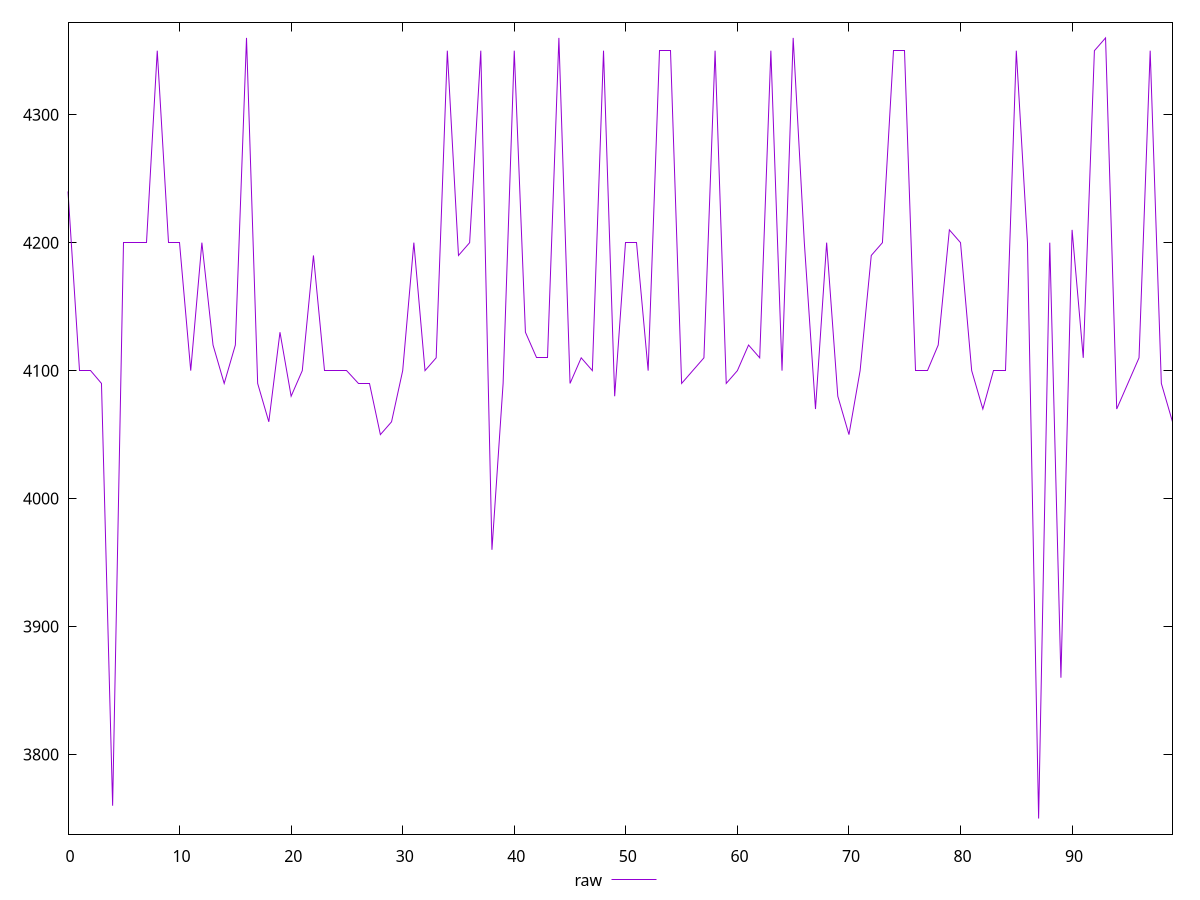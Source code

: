 reset

$raw <<EOF
0 4240
1 4100
2 4100
3 4090
4 3760
5 4200
6 4200
7 4200
8 4350
9 4200
10 4200
11 4100
12 4200
13 4120
14 4090
15 4120
16 4360
17 4090
18 4060
19 4130
20 4080
21 4100
22 4190
23 4100
24 4100
25 4100
26 4090
27 4090
28 4050
29 4060
30 4100
31 4200
32 4100
33 4110
34 4350
35 4190
36 4200
37 4350
38 3960
39 4090
40 4350
41 4130
42 4110
43 4110
44 4360
45 4090
46 4110
47 4100
48 4350
49 4080
50 4200
51 4200
52 4100
53 4350
54 4350
55 4090
56 4100
57 4110
58 4350
59 4090
60 4100
61 4120
62 4110
63 4350
64 4100
65 4360
66 4200
67 4070
68 4200
69 4080
70 4050
71 4100
72 4190
73 4200
74 4350
75 4350
76 4100
77 4100
78 4120
79 4210
80 4200
81 4100
82 4070
83 4100
84 4100
85 4350
86 4200
87 3750
88 4200
89 3860
90 4210
91 4110
92 4350
93 4360
94 4070
95 4090
96 4110
97 4350
98 4090
99 4060
EOF

set key outside below
set xrange [0:99]
set yrange [3737.8:4372.2]
set trange [3737.8:4372.2]
set terminal svg size 640, 500 enhanced background rgb 'white'
set output "reports/report_00031_2021-02-24T23-18-18.084Z/unused-javascript/samples/music/raw/values.svg"

plot $raw title "raw" with line

reset
